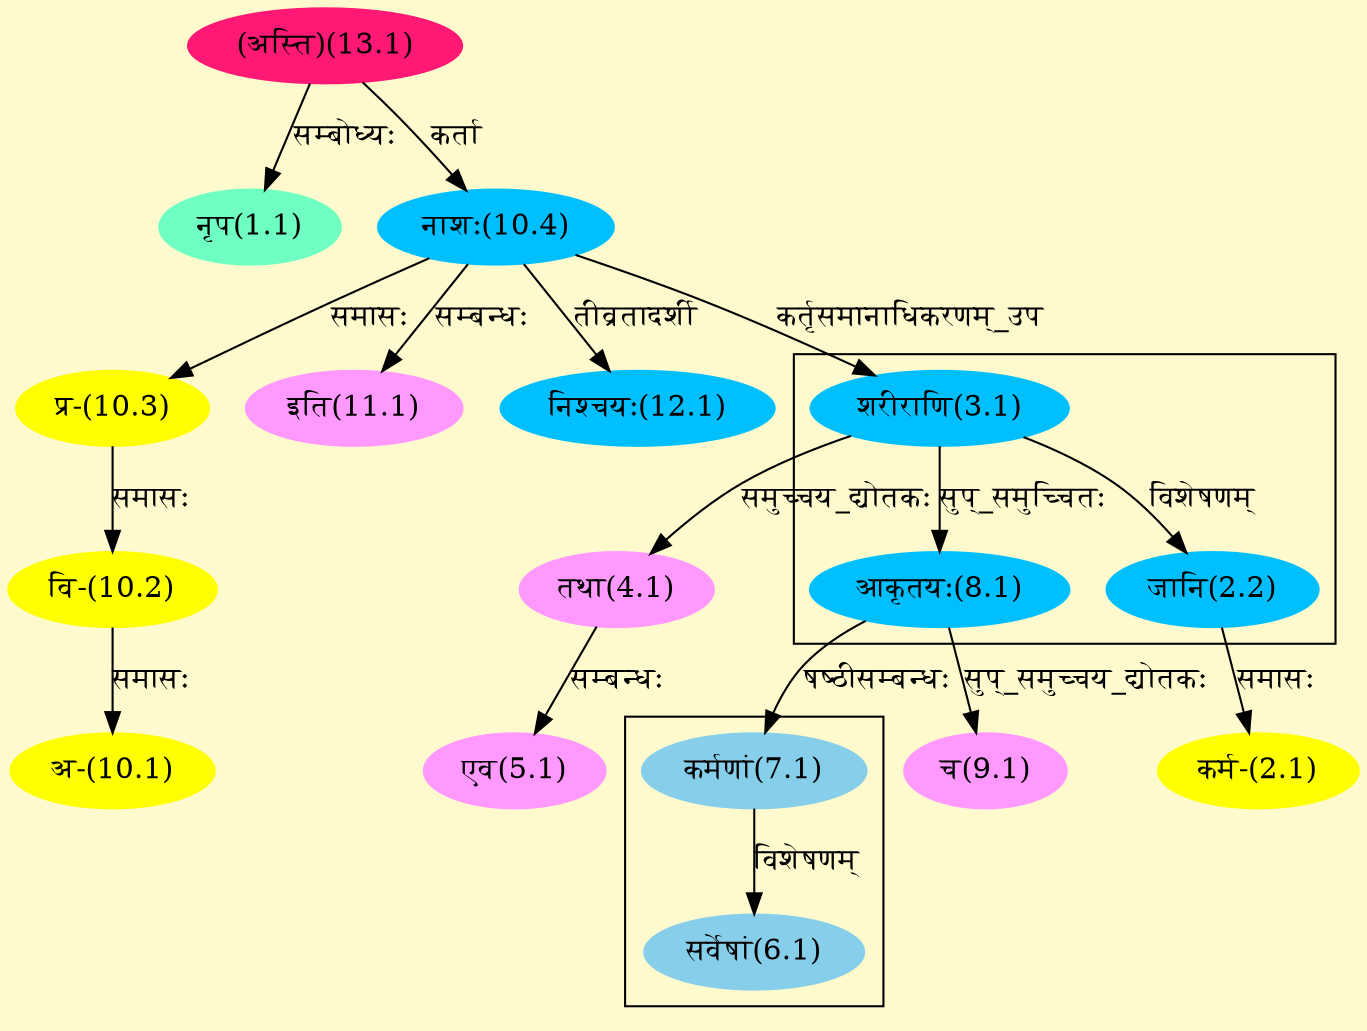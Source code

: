digraph G{
rankdir=BT;
 compound=true;
 bgcolor="lemonchiffon1";

subgraph cluster_1{
Node2_2 [style=filled, color="#00BFFF" label = "जानि(2.2)"]
Node3_1 [style=filled, color="#00BFFF" label = "शरीराणि(3.1)"]
Node8_1 [style=filled, color="#00BFFF" label = "आकृतयः(8.1)"]

}

subgraph cluster_2{
Node6_1 [style=filled, color="#87CEEB" label = "सर्वेषां(6.1)"]
Node7_1 [style=filled, color="#87CEEB" label = "कर्मणां(7.1)"]

}
Node1_1 [style=filled, color="#6FFFC3" label = "नृप(1.1)"]
Node13_1 [style=filled, color="#FF1975" label = "(अस्ति)(13.1)"]
Node2_1 [style=filled, color="#FFFF00" label = "कर्म-(2.1)"]
Node2_2 [style=filled, color="#00BFFF" label = "जानि(2.2)"]
Node3_1 [style=filled, color="#00BFFF" label = "शरीराणि(3.1)"]
Node10_4 [style=filled, color="#00BFFF" label = "नाशः(10.4)"]
Node4_1 [style=filled, color="#FF99FF" label = "तथा(4.1)"]
Node5_1 [style=filled, color="#FF99FF" label = "एव(5.1)"]
Node7_1 [style=filled, color="#87CEEB" label = "कर्मणां(7.1)"]
Node8_1 [style=filled, color="#00BFFF" label = "आकृतयः(8.1)"]
Node9_1 [style=filled, color="#FF99FF" label = "च(9.1)"]
Node10_1 [style=filled, color="#FFFF00" label = "अ-(10.1)"]
Node10_2 [style=filled, color="#FFFF00" label = "वि-(10.2)"]
Node10_3 [style=filled, color="#FFFF00" label = "प्र-(10.3)"]
Node11_1 [style=filled, color="#FF99FF" label = "इति(11.1)"]
Node12_1 [style=filled, color="#00BFFF" label = "निश्चयः(12.1)"]
/* Start of Relations section */

Node1_1 -> Node13_1 [  label="सम्बोध्यः"  dir="back" ]
Node2_1 -> Node2_2 [  label="समासः"  dir="back" ]
Node2_2 -> Node3_1 [  label="विशेषणम्"  dir="back" ]
Node3_1 -> Node10_4 [  label="कर्तृसमानाधिकरणम्_उप"  dir="back" ]
Node4_1 -> Node3_1 [  label="समुच्चय_द्योतकः"  dir="back" ]
Node5_1 -> Node4_1 [  label="सम्बन्धः"  dir="back" ]
Node6_1 -> Node7_1 [  label="विशेषणम्"  dir="back" ]
Node7_1 -> Node8_1 [  label="षष्ठीसम्बन्धः"  dir="back" ]
Node8_1 -> Node3_1 [  label="सुप्_समुच्चितः"  dir="back" ]
Node9_1 -> Node8_1 [  label="सुप्_समुच्चय_द्योतकः"  dir="back" ]
Node10_1 -> Node10_2 [  label="समासः"  dir="back" ]
Node10_2 -> Node10_3 [  label="समासः"  dir="back" ]
Node10_3 -> Node10_4 [  label="समासः"  dir="back" ]
Node10_4 -> Node13_1 [  label="कर्ता"  dir="back" ]
Node11_1 -> Node10_4 [  label="सम्बन्धः"  dir="back" ]
Node12_1 -> Node10_4 [  label="तीव्रतादर्शी"  dir="back" ]
}
